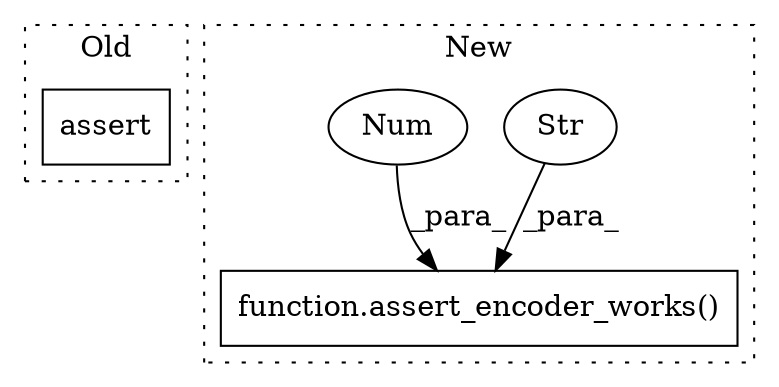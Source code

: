 digraph G {
subgraph cluster0 {
1 [label="assert" a="65" s="213" l="7" shape="box"];
label = "Old";
style="dotted";
}
subgraph cluster1 {
2 [label="function.assert_encoder_works()" a="75" s="225,262" l="21,1" shape="box"];
3 [label="Str" a="66" s="256" l="6" shape="ellipse"];
4 [label="Num" a="76" s="251" l="3" shape="ellipse"];
label = "New";
style="dotted";
}
3 -> 2 [label="_para_"];
4 -> 2 [label="_para_"];
}